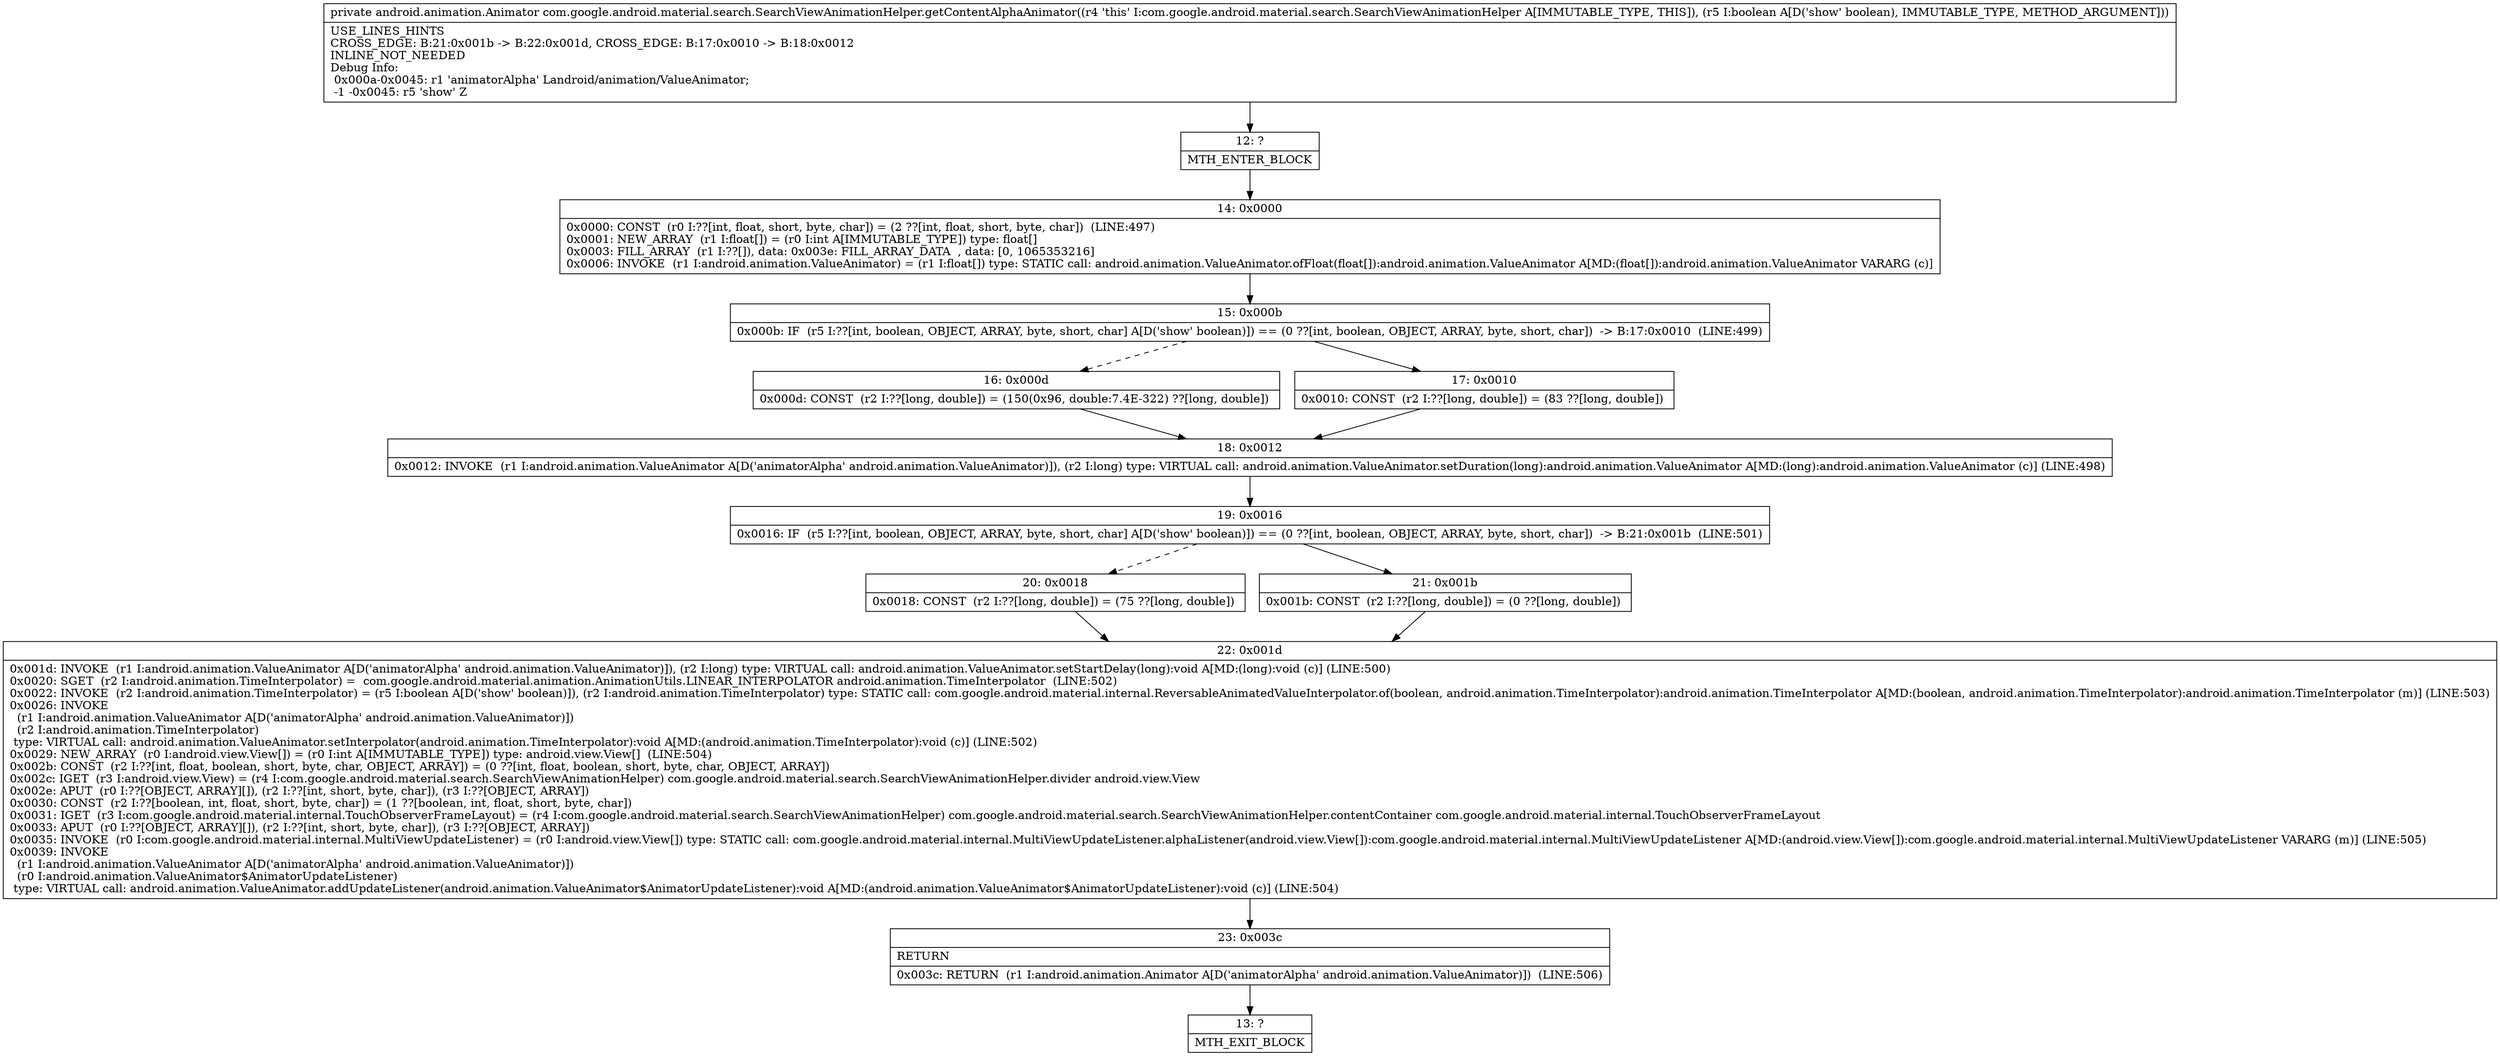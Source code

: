 digraph "CFG forcom.google.android.material.search.SearchViewAnimationHelper.getContentAlphaAnimator(Z)Landroid\/animation\/Animator;" {
Node_12 [shape=record,label="{12\:\ ?|MTH_ENTER_BLOCK\l}"];
Node_14 [shape=record,label="{14\:\ 0x0000|0x0000: CONST  (r0 I:??[int, float, short, byte, char]) = (2 ??[int, float, short, byte, char])  (LINE:497)\l0x0001: NEW_ARRAY  (r1 I:float[]) = (r0 I:int A[IMMUTABLE_TYPE]) type: float[] \l0x0003: FILL_ARRAY  (r1 I:??[]), data: 0x003e: FILL_ARRAY_DATA  , data: [0, 1065353216] \l0x0006: INVOKE  (r1 I:android.animation.ValueAnimator) = (r1 I:float[]) type: STATIC call: android.animation.ValueAnimator.ofFloat(float[]):android.animation.ValueAnimator A[MD:(float[]):android.animation.ValueAnimator VARARG (c)]\l}"];
Node_15 [shape=record,label="{15\:\ 0x000b|0x000b: IF  (r5 I:??[int, boolean, OBJECT, ARRAY, byte, short, char] A[D('show' boolean)]) == (0 ??[int, boolean, OBJECT, ARRAY, byte, short, char])  \-\> B:17:0x0010  (LINE:499)\l}"];
Node_16 [shape=record,label="{16\:\ 0x000d|0x000d: CONST  (r2 I:??[long, double]) = (150(0x96, double:7.4E\-322) ??[long, double]) \l}"];
Node_18 [shape=record,label="{18\:\ 0x0012|0x0012: INVOKE  (r1 I:android.animation.ValueAnimator A[D('animatorAlpha' android.animation.ValueAnimator)]), (r2 I:long) type: VIRTUAL call: android.animation.ValueAnimator.setDuration(long):android.animation.ValueAnimator A[MD:(long):android.animation.ValueAnimator (c)] (LINE:498)\l}"];
Node_19 [shape=record,label="{19\:\ 0x0016|0x0016: IF  (r5 I:??[int, boolean, OBJECT, ARRAY, byte, short, char] A[D('show' boolean)]) == (0 ??[int, boolean, OBJECT, ARRAY, byte, short, char])  \-\> B:21:0x001b  (LINE:501)\l}"];
Node_20 [shape=record,label="{20\:\ 0x0018|0x0018: CONST  (r2 I:??[long, double]) = (75 ??[long, double]) \l}"];
Node_22 [shape=record,label="{22\:\ 0x001d|0x001d: INVOKE  (r1 I:android.animation.ValueAnimator A[D('animatorAlpha' android.animation.ValueAnimator)]), (r2 I:long) type: VIRTUAL call: android.animation.ValueAnimator.setStartDelay(long):void A[MD:(long):void (c)] (LINE:500)\l0x0020: SGET  (r2 I:android.animation.TimeInterpolator) =  com.google.android.material.animation.AnimationUtils.LINEAR_INTERPOLATOR android.animation.TimeInterpolator  (LINE:502)\l0x0022: INVOKE  (r2 I:android.animation.TimeInterpolator) = (r5 I:boolean A[D('show' boolean)]), (r2 I:android.animation.TimeInterpolator) type: STATIC call: com.google.android.material.internal.ReversableAnimatedValueInterpolator.of(boolean, android.animation.TimeInterpolator):android.animation.TimeInterpolator A[MD:(boolean, android.animation.TimeInterpolator):android.animation.TimeInterpolator (m)] (LINE:503)\l0x0026: INVOKE  \l  (r1 I:android.animation.ValueAnimator A[D('animatorAlpha' android.animation.ValueAnimator)])\l  (r2 I:android.animation.TimeInterpolator)\l type: VIRTUAL call: android.animation.ValueAnimator.setInterpolator(android.animation.TimeInterpolator):void A[MD:(android.animation.TimeInterpolator):void (c)] (LINE:502)\l0x0029: NEW_ARRAY  (r0 I:android.view.View[]) = (r0 I:int A[IMMUTABLE_TYPE]) type: android.view.View[]  (LINE:504)\l0x002b: CONST  (r2 I:??[int, float, boolean, short, byte, char, OBJECT, ARRAY]) = (0 ??[int, float, boolean, short, byte, char, OBJECT, ARRAY]) \l0x002c: IGET  (r3 I:android.view.View) = (r4 I:com.google.android.material.search.SearchViewAnimationHelper) com.google.android.material.search.SearchViewAnimationHelper.divider android.view.View \l0x002e: APUT  (r0 I:??[OBJECT, ARRAY][]), (r2 I:??[int, short, byte, char]), (r3 I:??[OBJECT, ARRAY]) \l0x0030: CONST  (r2 I:??[boolean, int, float, short, byte, char]) = (1 ??[boolean, int, float, short, byte, char]) \l0x0031: IGET  (r3 I:com.google.android.material.internal.TouchObserverFrameLayout) = (r4 I:com.google.android.material.search.SearchViewAnimationHelper) com.google.android.material.search.SearchViewAnimationHelper.contentContainer com.google.android.material.internal.TouchObserverFrameLayout \l0x0033: APUT  (r0 I:??[OBJECT, ARRAY][]), (r2 I:??[int, short, byte, char]), (r3 I:??[OBJECT, ARRAY]) \l0x0035: INVOKE  (r0 I:com.google.android.material.internal.MultiViewUpdateListener) = (r0 I:android.view.View[]) type: STATIC call: com.google.android.material.internal.MultiViewUpdateListener.alphaListener(android.view.View[]):com.google.android.material.internal.MultiViewUpdateListener A[MD:(android.view.View[]):com.google.android.material.internal.MultiViewUpdateListener VARARG (m)] (LINE:505)\l0x0039: INVOKE  \l  (r1 I:android.animation.ValueAnimator A[D('animatorAlpha' android.animation.ValueAnimator)])\l  (r0 I:android.animation.ValueAnimator$AnimatorUpdateListener)\l type: VIRTUAL call: android.animation.ValueAnimator.addUpdateListener(android.animation.ValueAnimator$AnimatorUpdateListener):void A[MD:(android.animation.ValueAnimator$AnimatorUpdateListener):void (c)] (LINE:504)\l}"];
Node_23 [shape=record,label="{23\:\ 0x003c|RETURN\l|0x003c: RETURN  (r1 I:android.animation.Animator A[D('animatorAlpha' android.animation.ValueAnimator)])  (LINE:506)\l}"];
Node_13 [shape=record,label="{13\:\ ?|MTH_EXIT_BLOCK\l}"];
Node_21 [shape=record,label="{21\:\ 0x001b|0x001b: CONST  (r2 I:??[long, double]) = (0 ??[long, double]) \l}"];
Node_17 [shape=record,label="{17\:\ 0x0010|0x0010: CONST  (r2 I:??[long, double]) = (83 ??[long, double]) \l}"];
MethodNode[shape=record,label="{private android.animation.Animator com.google.android.material.search.SearchViewAnimationHelper.getContentAlphaAnimator((r4 'this' I:com.google.android.material.search.SearchViewAnimationHelper A[IMMUTABLE_TYPE, THIS]), (r5 I:boolean A[D('show' boolean), IMMUTABLE_TYPE, METHOD_ARGUMENT]))  | USE_LINES_HINTS\lCROSS_EDGE: B:21:0x001b \-\> B:22:0x001d, CROSS_EDGE: B:17:0x0010 \-\> B:18:0x0012\lINLINE_NOT_NEEDED\lDebug Info:\l  0x000a\-0x0045: r1 'animatorAlpha' Landroid\/animation\/ValueAnimator;\l  \-1 \-0x0045: r5 'show' Z\l}"];
MethodNode -> Node_12;Node_12 -> Node_14;
Node_14 -> Node_15;
Node_15 -> Node_16[style=dashed];
Node_15 -> Node_17;
Node_16 -> Node_18;
Node_18 -> Node_19;
Node_19 -> Node_20[style=dashed];
Node_19 -> Node_21;
Node_20 -> Node_22;
Node_22 -> Node_23;
Node_23 -> Node_13;
Node_21 -> Node_22;
Node_17 -> Node_18;
}

